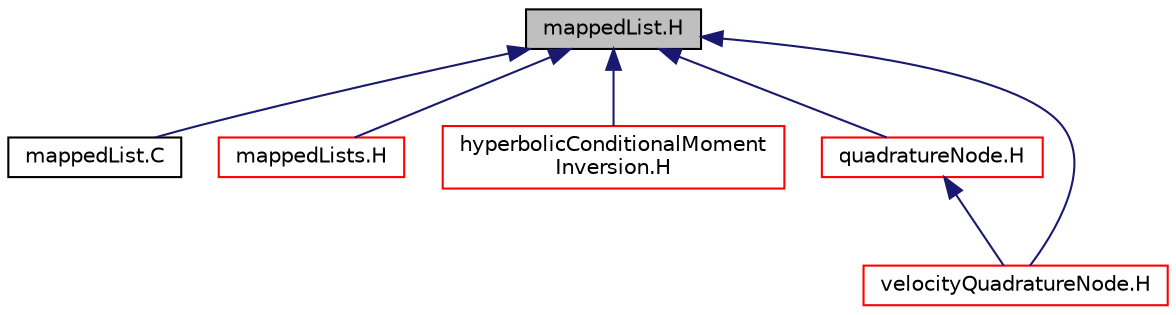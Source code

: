 digraph "mappedList.H"
{
  bgcolor="transparent";
  edge [fontname="Helvetica",fontsize="10",labelfontname="Helvetica",labelfontsize="10"];
  node [fontname="Helvetica",fontsize="10",shape=record];
  Node5 [label="mappedList.H",height=0.2,width=0.4,color="black", fillcolor="grey75", style="filled", fontcolor="black"];
  Node5 -> Node6 [dir="back",color="midnightblue",fontsize="10",style="solid",fontname="Helvetica"];
  Node6 [label="mappedList.C",height=0.2,width=0.4,color="black",URL="$a00008.html"];
  Node5 -> Node7 [dir="back",color="midnightblue",fontsize="10",style="solid",fontname="Helvetica"];
  Node7 [label="mappedLists.H",height=0.2,width=0.4,color="red",URL="$a00017.html"];
  Node5 -> Node16 [dir="back",color="midnightblue",fontsize="10",style="solid",fontname="Helvetica"];
  Node16 [label="hyperbolicConditionalMoment\lInversion.H",height=0.2,width=0.4,color="red",URL="$a00209.html"];
  Node5 -> Node154 [dir="back",color="midnightblue",fontsize="10",style="solid",fontname="Helvetica"];
  Node154 [label="quadratureNode.H",height=0.2,width=0.4,color="red",URL="$a00668.html"];
  Node154 -> Node184 [dir="back",color="midnightblue",fontsize="10",style="solid",fontname="Helvetica"];
  Node184 [label="velocityQuadratureNode.H",height=0.2,width=0.4,color="red",URL="$a00686.html"];
  Node5 -> Node184 [dir="back",color="midnightblue",fontsize="10",style="solid",fontname="Helvetica"];
}
